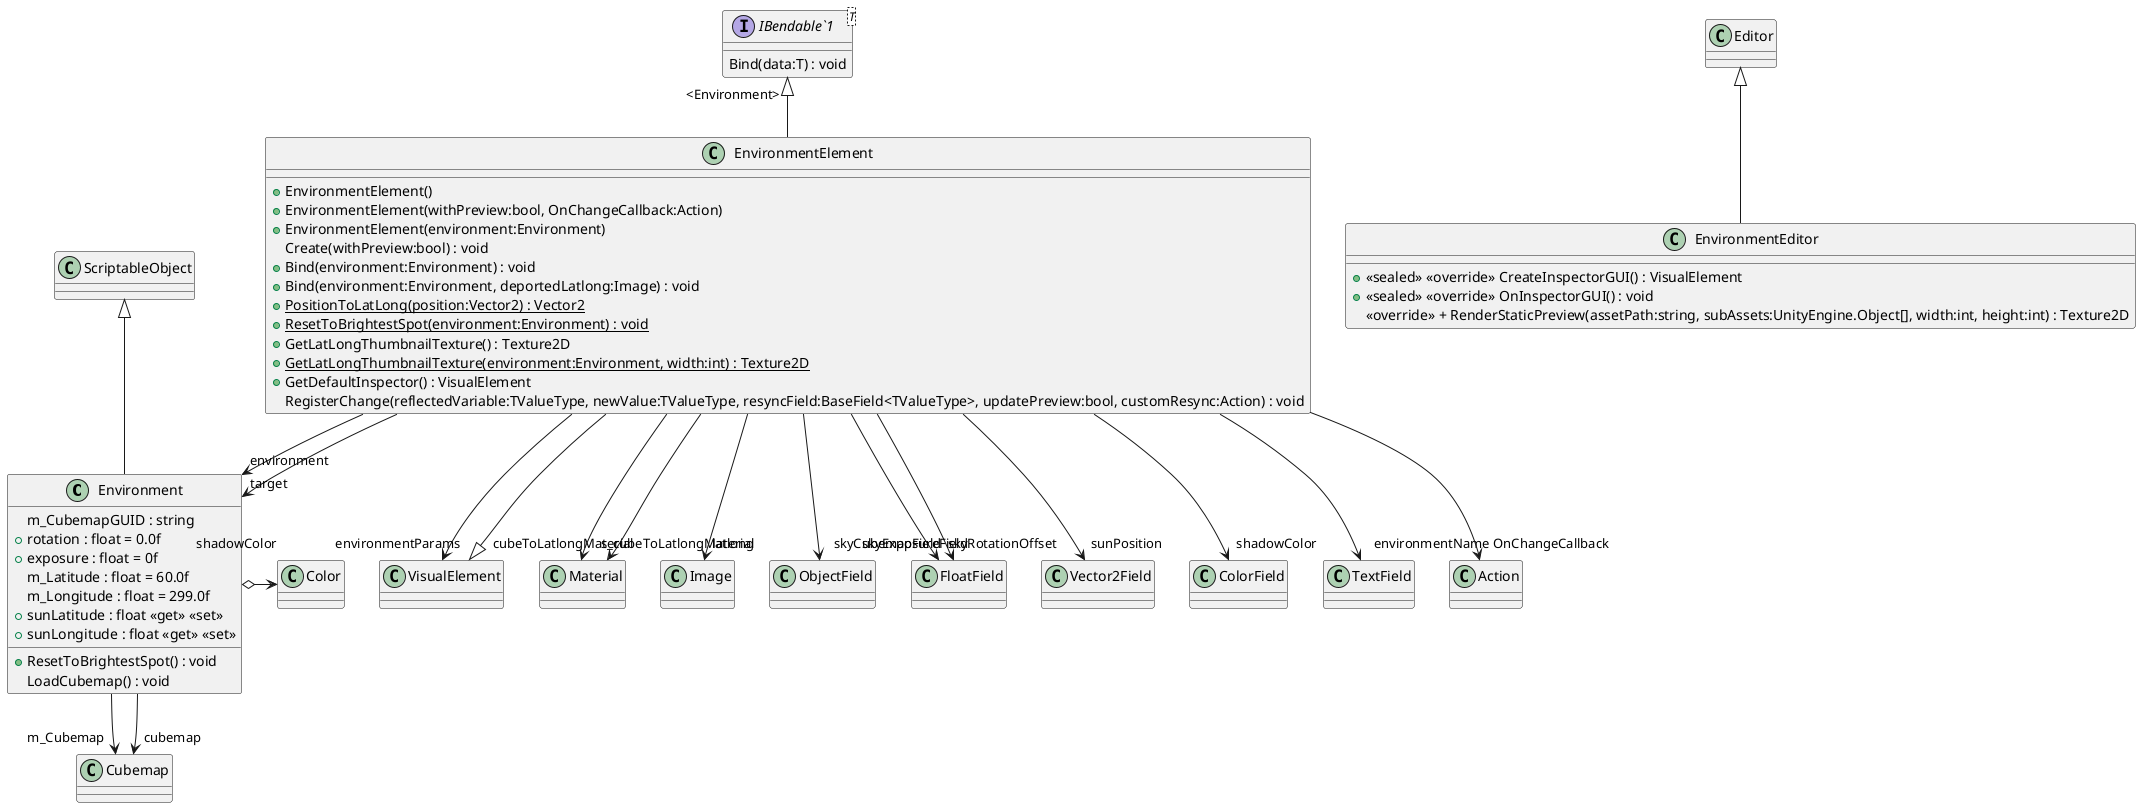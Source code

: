 @startuml
class Environment {
    m_CubemapGUID : string
    + rotation : float = 0.0f
    + exposure : float = 0f
    m_Latitude : float = 60.0f
    m_Longitude : float = 299.0f
    + sunLatitude : float <<get>> <<set>>
    + sunLongitude : float <<get>> <<set>>
    + ResetToBrightestSpot() : void
    LoadCubemap() : void
}
class EnvironmentEditor {
    + <<sealed>> <<override>> CreateInspectorGUI() : VisualElement
    + <<sealed>> <<override>> OnInspectorGUI() : void
    <<override>> + RenderStaticPreview(assetPath:string, subAssets:UnityEngine.Object[], width:int, height:int) : Texture2D
}
interface "IBendable`1"<T> {
    Bind(data:T) : void
}
class EnvironmentElement {
    + EnvironmentElement()
    + EnvironmentElement(withPreview:bool, OnChangeCallback:Action)
    + EnvironmentElement(environment:Environment)
    Create(withPreview:bool) : void
    + Bind(environment:Environment) : void
    + Bind(environment:Environment, deportedLatlong:Image) : void
    {static} + PositionToLatLong(position:Vector2) : Vector2
    + {static} ResetToBrightestSpot(environment:Environment) : void
    + GetLatLongThumbnailTexture() : Texture2D
    + {static} GetLatLongThumbnailTexture(environment:Environment, width:int) : Texture2D
    + GetDefaultInspector() : VisualElement
    RegisterChange(reflectedVariable:TValueType, newValue:TValueType, resyncField:BaseField<TValueType>, updatePreview:bool, customResync:Action) : void
}
ScriptableObject <|-- Environment
Environment --> "m_Cubemap" Cubemap
Environment o-> "shadowColor" Color
Environment --> "cubemap" Cubemap
Editor <|-- EnvironmentEditor
VisualElement <|-- EnvironmentElement
"IBendable`1" "<Environment>" <|-- EnvironmentElement
EnvironmentElement --> "s_cubeToLatlongMaterial" Material
EnvironmentElement --> "cubeToLatlongMaterial" Material
EnvironmentElement --> "environmentParams" VisualElement
EnvironmentElement --> "environment" Environment
EnvironmentElement --> "latlong" Image
EnvironmentElement --> "skyCubemapField" ObjectField
EnvironmentElement --> "skyRotationOffset" FloatField
EnvironmentElement --> "skyExposureField" FloatField
EnvironmentElement --> "sunPosition" Vector2Field
EnvironmentElement --> "shadowColor" ColorField
EnvironmentElement --> "environmentName" TextField
EnvironmentElement --> "OnChangeCallback" Action
EnvironmentElement --> "target" Environment
@enduml
